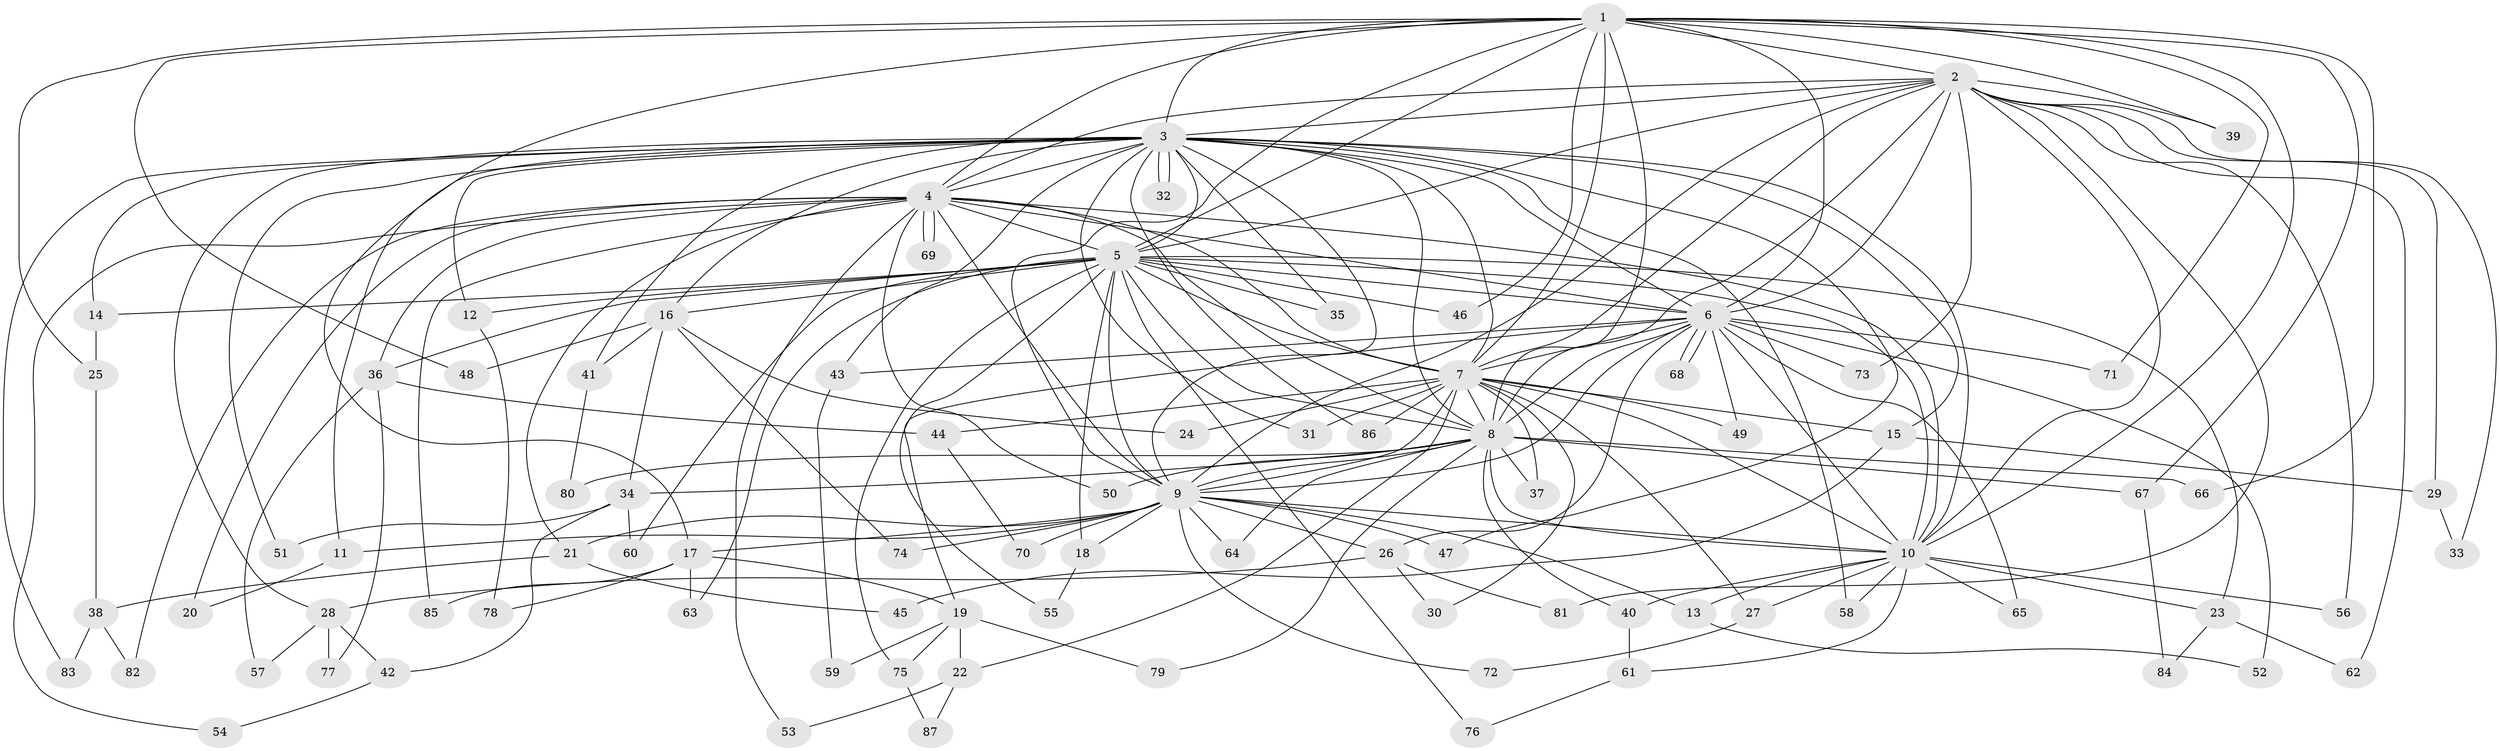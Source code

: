 // Generated by graph-tools (version 1.1) at 2025/25/03/09/25 03:25:39]
// undirected, 87 vertices, 199 edges
graph export_dot {
graph [start="1"]
  node [color=gray90,style=filled];
  1;
  2;
  3;
  4;
  5;
  6;
  7;
  8;
  9;
  10;
  11;
  12;
  13;
  14;
  15;
  16;
  17;
  18;
  19;
  20;
  21;
  22;
  23;
  24;
  25;
  26;
  27;
  28;
  29;
  30;
  31;
  32;
  33;
  34;
  35;
  36;
  37;
  38;
  39;
  40;
  41;
  42;
  43;
  44;
  45;
  46;
  47;
  48;
  49;
  50;
  51;
  52;
  53;
  54;
  55;
  56;
  57;
  58;
  59;
  60;
  61;
  62;
  63;
  64;
  65;
  66;
  67;
  68;
  69;
  70;
  71;
  72;
  73;
  74;
  75;
  76;
  77;
  78;
  79;
  80;
  81;
  82;
  83;
  84;
  85;
  86;
  87;
  1 -- 2;
  1 -- 3;
  1 -- 4;
  1 -- 5;
  1 -- 6;
  1 -- 7;
  1 -- 8;
  1 -- 9;
  1 -- 10;
  1 -- 17;
  1 -- 25;
  1 -- 39;
  1 -- 46;
  1 -- 48;
  1 -- 66;
  1 -- 67;
  1 -- 71;
  2 -- 3;
  2 -- 4;
  2 -- 5;
  2 -- 6;
  2 -- 7;
  2 -- 8;
  2 -- 9;
  2 -- 10;
  2 -- 29;
  2 -- 33;
  2 -- 39;
  2 -- 56;
  2 -- 62;
  2 -- 73;
  2 -- 81;
  3 -- 4;
  3 -- 5;
  3 -- 6;
  3 -- 7;
  3 -- 8;
  3 -- 9;
  3 -- 10;
  3 -- 11;
  3 -- 12;
  3 -- 14;
  3 -- 15;
  3 -- 16;
  3 -- 28;
  3 -- 31;
  3 -- 32;
  3 -- 32;
  3 -- 35;
  3 -- 41;
  3 -- 43;
  3 -- 47;
  3 -- 51;
  3 -- 58;
  3 -- 83;
  3 -- 86;
  4 -- 5;
  4 -- 6;
  4 -- 7;
  4 -- 8;
  4 -- 9;
  4 -- 10;
  4 -- 20;
  4 -- 21;
  4 -- 36;
  4 -- 50;
  4 -- 53;
  4 -- 54;
  4 -- 69;
  4 -- 69;
  4 -- 82;
  4 -- 85;
  5 -- 6;
  5 -- 7;
  5 -- 8;
  5 -- 9;
  5 -- 10;
  5 -- 12;
  5 -- 14;
  5 -- 16;
  5 -- 18;
  5 -- 23;
  5 -- 35;
  5 -- 36;
  5 -- 46;
  5 -- 55;
  5 -- 60;
  5 -- 63;
  5 -- 75;
  5 -- 76;
  6 -- 7;
  6 -- 8;
  6 -- 9;
  6 -- 10;
  6 -- 19;
  6 -- 26;
  6 -- 43;
  6 -- 49;
  6 -- 52;
  6 -- 65;
  6 -- 68;
  6 -- 68;
  6 -- 71;
  6 -- 73;
  7 -- 8;
  7 -- 9;
  7 -- 10;
  7 -- 15;
  7 -- 22;
  7 -- 24;
  7 -- 27;
  7 -- 30;
  7 -- 31;
  7 -- 37;
  7 -- 44;
  7 -- 49;
  7 -- 86;
  8 -- 9;
  8 -- 10;
  8 -- 34;
  8 -- 37;
  8 -- 40;
  8 -- 50;
  8 -- 64;
  8 -- 66;
  8 -- 67;
  8 -- 79;
  8 -- 80;
  9 -- 10;
  9 -- 11;
  9 -- 13;
  9 -- 17;
  9 -- 18;
  9 -- 21;
  9 -- 26;
  9 -- 47;
  9 -- 64;
  9 -- 70;
  9 -- 72;
  9 -- 74;
  10 -- 13;
  10 -- 23;
  10 -- 27;
  10 -- 40;
  10 -- 56;
  10 -- 58;
  10 -- 61;
  10 -- 65;
  11 -- 20;
  12 -- 78;
  13 -- 52;
  14 -- 25;
  15 -- 29;
  15 -- 45;
  16 -- 24;
  16 -- 34;
  16 -- 41;
  16 -- 48;
  16 -- 74;
  17 -- 19;
  17 -- 63;
  17 -- 78;
  17 -- 85;
  18 -- 55;
  19 -- 22;
  19 -- 59;
  19 -- 75;
  19 -- 79;
  21 -- 38;
  21 -- 45;
  22 -- 53;
  22 -- 87;
  23 -- 62;
  23 -- 84;
  25 -- 38;
  26 -- 28;
  26 -- 30;
  26 -- 81;
  27 -- 72;
  28 -- 42;
  28 -- 57;
  28 -- 77;
  29 -- 33;
  34 -- 42;
  34 -- 51;
  34 -- 60;
  36 -- 44;
  36 -- 57;
  36 -- 77;
  38 -- 82;
  38 -- 83;
  40 -- 61;
  41 -- 80;
  42 -- 54;
  43 -- 59;
  44 -- 70;
  61 -- 76;
  67 -- 84;
  75 -- 87;
}
